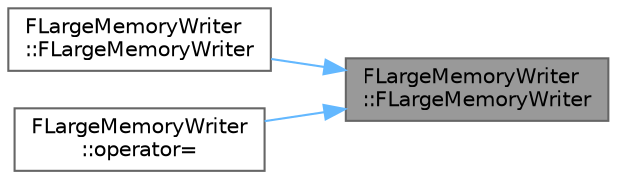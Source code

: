 digraph "FLargeMemoryWriter::FLargeMemoryWriter"
{
 // INTERACTIVE_SVG=YES
 // LATEX_PDF_SIZE
  bgcolor="transparent";
  edge [fontname=Helvetica,fontsize=10,labelfontname=Helvetica,labelfontsize=10];
  node [fontname=Helvetica,fontsize=10,shape=box,height=0.2,width=0.4];
  rankdir="RL";
  Node1 [id="Node000001",label="FLargeMemoryWriter\l::FLargeMemoryWriter",height=0.2,width=0.4,color="gray40", fillcolor="grey60", style="filled", fontcolor="black",tooltip=" "];
  Node1 -> Node2 [id="edge1_Node000001_Node000002",dir="back",color="steelblue1",style="solid",tooltip=" "];
  Node2 [id="Node000002",label="FLargeMemoryWriter\l::FLargeMemoryWriter",height=0.2,width=0.4,color="grey40", fillcolor="white", style="filled",URL="$da/df3/classFLargeMemoryWriter.html#a8508608747d52de484693e7a7dfbf67a",tooltip="Non-copyable."];
  Node1 -> Node3 [id="edge2_Node000001_Node000003",dir="back",color="steelblue1",style="solid",tooltip=" "];
  Node3 [id="Node000003",label="FLargeMemoryWriter\l::operator=",height=0.2,width=0.4,color="grey40", fillcolor="white", style="filled",URL="$da/df3/classFLargeMemoryWriter.html#a78ac83d63fab93e7539859f3233754a1",tooltip=" "];
}
